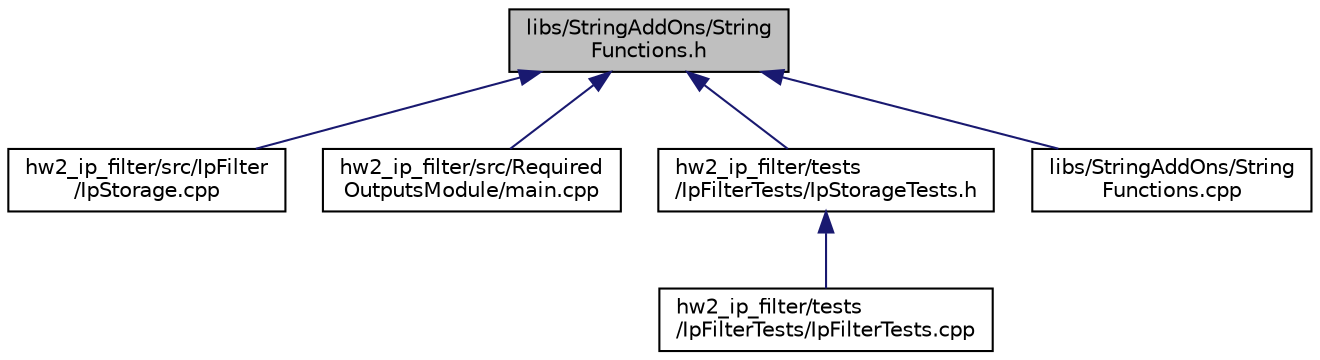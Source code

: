 digraph "libs/StringAddOns/StringFunctions.h"
{
 // INTERACTIVE_SVG=YES
  edge [fontname="Helvetica",fontsize="10",labelfontname="Helvetica",labelfontsize="10"];
  node [fontname="Helvetica",fontsize="10",shape=record];
  Node3 [label="libs/StringAddOns/String\lFunctions.h",height=0.2,width=0.4,color="black", fillcolor="grey75", style="filled", fontcolor="black"];
  Node3 -> Node4 [dir="back",color="midnightblue",fontsize="10",style="solid",fontname="Helvetica"];
  Node4 [label="hw2_ip_filter/src/IpFilter\l/IpStorage.cpp",height=0.2,width=0.4,color="black", fillcolor="white", style="filled",URL="$_ip_storage_8cpp.html"];
  Node3 -> Node5 [dir="back",color="midnightblue",fontsize="10",style="solid",fontname="Helvetica"];
  Node5 [label="hw2_ip_filter/src/Required\lOutputsModule/main.cpp",height=0.2,width=0.4,color="black", fillcolor="white", style="filled",URL="$hw2__ip__filter_2src_2_required_outputs_module_2main_8cpp.html"];
  Node3 -> Node6 [dir="back",color="midnightblue",fontsize="10",style="solid",fontname="Helvetica"];
  Node6 [label="hw2_ip_filter/tests\l/IpFilterTests/IpStorageTests.h",height=0.2,width=0.4,color="black", fillcolor="white", style="filled",URL="$_ip_storage_tests_8h.html"];
  Node6 -> Node7 [dir="back",color="midnightblue",fontsize="10",style="solid",fontname="Helvetica"];
  Node7 [label="hw2_ip_filter/tests\l/IpFilterTests/IpFilterTests.cpp",height=0.2,width=0.4,color="black", fillcolor="white", style="filled",URL="$_ip_filter_tests_8cpp.html"];
  Node3 -> Node8 [dir="back",color="midnightblue",fontsize="10",style="solid",fontname="Helvetica"];
  Node8 [label="libs/StringAddOns/String\lFunctions.cpp",height=0.2,width=0.4,color="black", fillcolor="white", style="filled",URL="$_string_functions_8cpp.html"];
}
